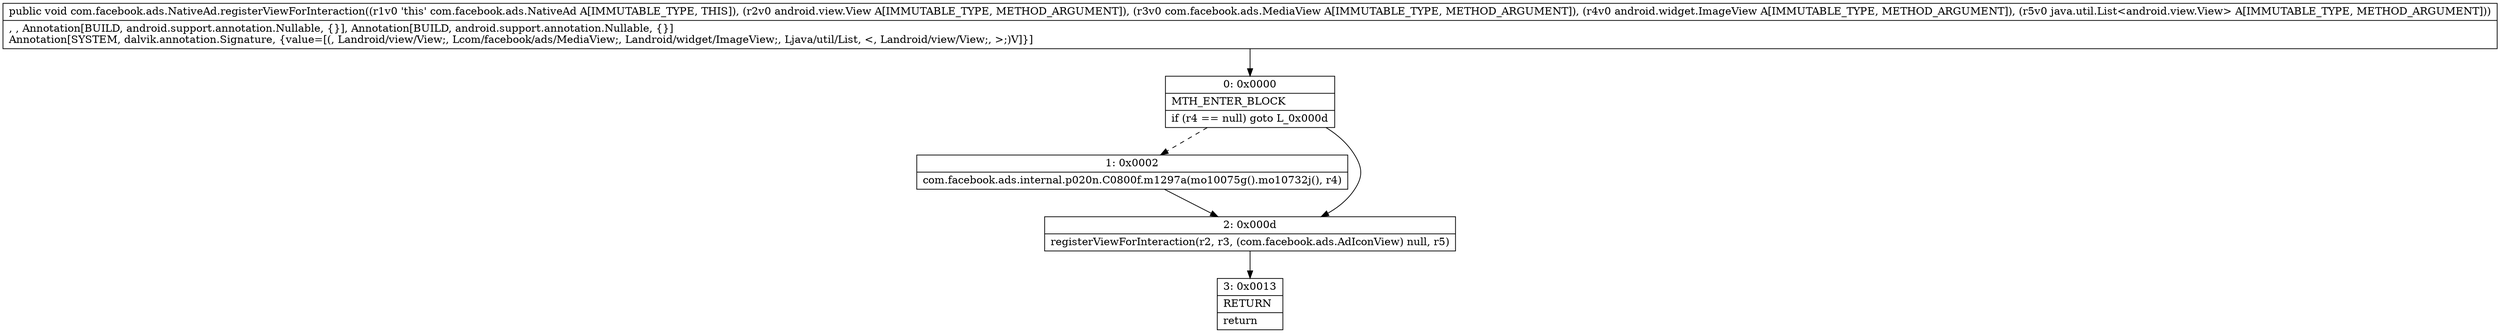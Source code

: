 digraph "CFG forcom.facebook.ads.NativeAd.registerViewForInteraction(Landroid\/view\/View;Lcom\/facebook\/ads\/MediaView;Landroid\/widget\/ImageView;Ljava\/util\/List;)V" {
Node_0 [shape=record,label="{0\:\ 0x0000|MTH_ENTER_BLOCK\l|if (r4 == null) goto L_0x000d\l}"];
Node_1 [shape=record,label="{1\:\ 0x0002|com.facebook.ads.internal.p020n.C0800f.m1297a(mo10075g().mo10732j(), r4)\l}"];
Node_2 [shape=record,label="{2\:\ 0x000d|registerViewForInteraction(r2, r3, (com.facebook.ads.AdIconView) null, r5)\l}"];
Node_3 [shape=record,label="{3\:\ 0x0013|RETURN\l|return\l}"];
MethodNode[shape=record,label="{public void com.facebook.ads.NativeAd.registerViewForInteraction((r1v0 'this' com.facebook.ads.NativeAd A[IMMUTABLE_TYPE, THIS]), (r2v0 android.view.View A[IMMUTABLE_TYPE, METHOD_ARGUMENT]), (r3v0 com.facebook.ads.MediaView A[IMMUTABLE_TYPE, METHOD_ARGUMENT]), (r4v0 android.widget.ImageView A[IMMUTABLE_TYPE, METHOD_ARGUMENT]), (r5v0 java.util.List\<android.view.View\> A[IMMUTABLE_TYPE, METHOD_ARGUMENT]))  | , , Annotation[BUILD, android.support.annotation.Nullable, \{\}], Annotation[BUILD, android.support.annotation.Nullable, \{\}]\lAnnotation[SYSTEM, dalvik.annotation.Signature, \{value=[(, Landroid\/view\/View;, Lcom\/facebook\/ads\/MediaView;, Landroid\/widget\/ImageView;, Ljava\/util\/List, \<, Landroid\/view\/View;, \>;)V]\}]\l}"];
MethodNode -> Node_0;
Node_0 -> Node_1[style=dashed];
Node_0 -> Node_2;
Node_1 -> Node_2;
Node_2 -> Node_3;
}

